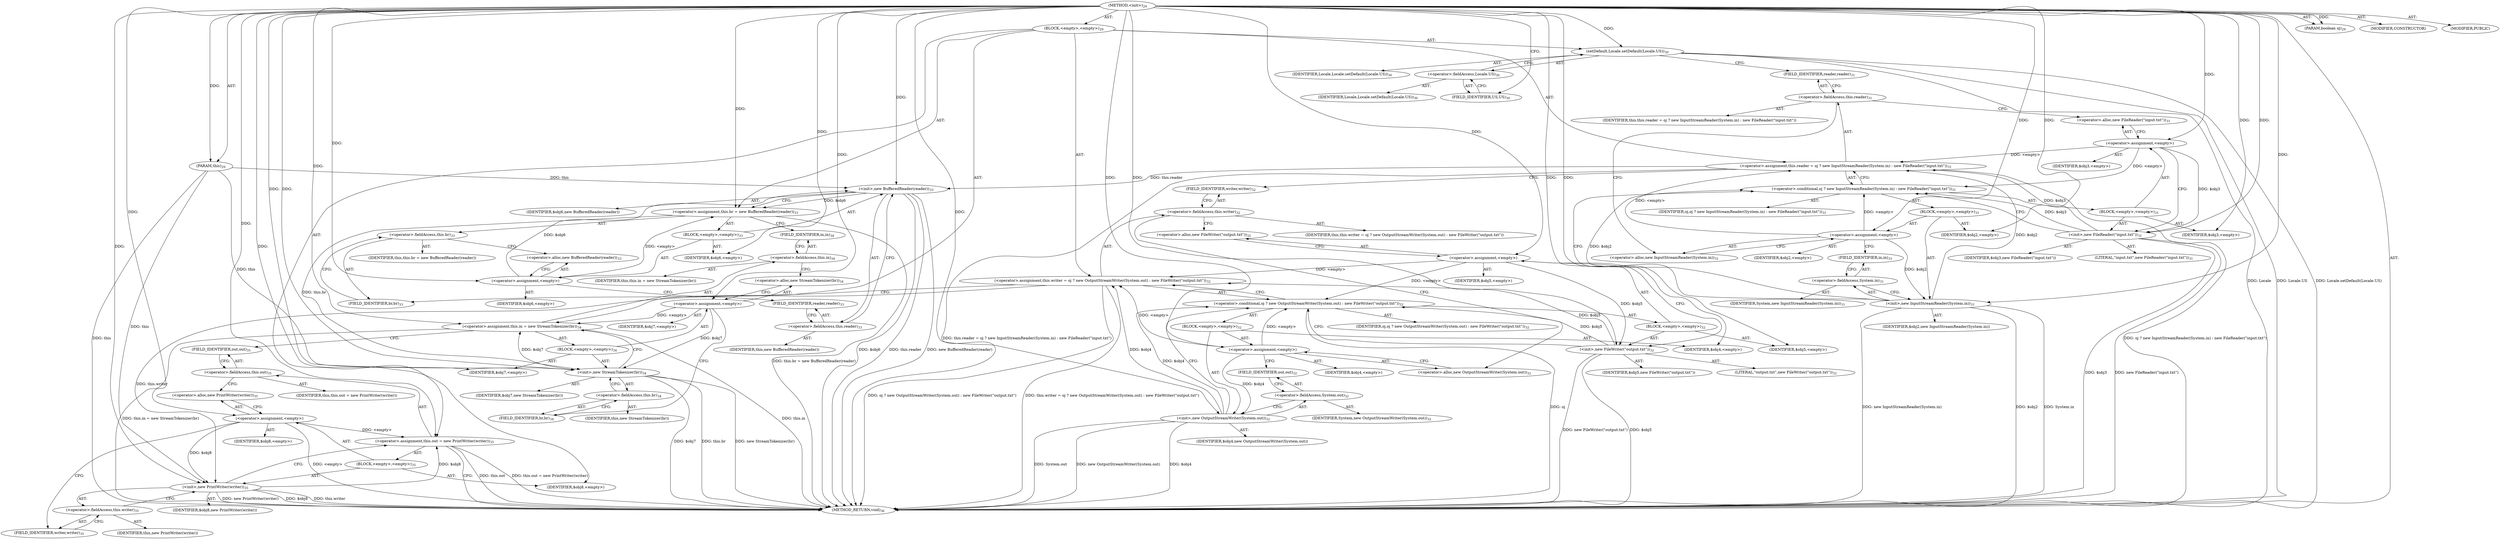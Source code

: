 digraph "&lt;init&gt;" {  
"173" [label = <(METHOD,&lt;init&gt;)<SUB>29</SUB>> ]
"174" [label = <(PARAM,this)<SUB>29</SUB>> ]
"175" [label = <(PARAM,boolean oj)<SUB>29</SUB>> ]
"176" [label = <(BLOCK,&lt;empty&gt;,&lt;empty&gt;)<SUB>29</SUB>> ]
"177" [label = <(setDefault,Locale.setDefault(Locale.US))<SUB>30</SUB>> ]
"178" [label = <(IDENTIFIER,Locale,Locale.setDefault(Locale.US))<SUB>30</SUB>> ]
"179" [label = <(&lt;operator&gt;.fieldAccess,Locale.US)<SUB>30</SUB>> ]
"180" [label = <(IDENTIFIER,Locale,Locale.setDefault(Locale.US))<SUB>30</SUB>> ]
"181" [label = <(FIELD_IDENTIFIER,US,US)<SUB>30</SUB>> ]
"182" [label = <(&lt;operator&gt;.assignment,this.reader = oj ? new InputStreamReader(System.in) : new FileReader(&quot;input.txt&quot;))<SUB>31</SUB>> ]
"183" [label = <(&lt;operator&gt;.fieldAccess,this.reader)<SUB>31</SUB>> ]
"184" [label = <(IDENTIFIER,this,this.reader = oj ? new InputStreamReader(System.in) : new FileReader(&quot;input.txt&quot;))> ]
"185" [label = <(FIELD_IDENTIFIER,reader,reader)<SUB>31</SUB>> ]
"186" [label = <(&lt;operator&gt;.conditional,oj ? new InputStreamReader(System.in) : new FileReader(&quot;input.txt&quot;))<SUB>31</SUB>> ]
"187" [label = <(IDENTIFIER,oj,oj ? new InputStreamReader(System.in) : new FileReader(&quot;input.txt&quot;))<SUB>31</SUB>> ]
"188" [label = <(BLOCK,&lt;empty&gt;,&lt;empty&gt;)<SUB>31</SUB>> ]
"189" [label = <(&lt;operator&gt;.assignment,&lt;empty&gt;)> ]
"190" [label = <(IDENTIFIER,$obj2,&lt;empty&gt;)> ]
"191" [label = <(&lt;operator&gt;.alloc,new InputStreamReader(System.in))<SUB>31</SUB>> ]
"192" [label = <(&lt;init&gt;,new InputStreamReader(System.in))<SUB>31</SUB>> ]
"193" [label = <(IDENTIFIER,$obj2,new InputStreamReader(System.in))> ]
"194" [label = <(&lt;operator&gt;.fieldAccess,System.in)<SUB>31</SUB>> ]
"195" [label = <(IDENTIFIER,System,new InputStreamReader(System.in))<SUB>31</SUB>> ]
"196" [label = <(FIELD_IDENTIFIER,in,in)<SUB>31</SUB>> ]
"197" [label = <(IDENTIFIER,$obj2,&lt;empty&gt;)> ]
"198" [label = <(BLOCK,&lt;empty&gt;,&lt;empty&gt;)<SUB>31</SUB>> ]
"199" [label = <(&lt;operator&gt;.assignment,&lt;empty&gt;)> ]
"200" [label = <(IDENTIFIER,$obj3,&lt;empty&gt;)> ]
"201" [label = <(&lt;operator&gt;.alloc,new FileReader(&quot;input.txt&quot;))<SUB>31</SUB>> ]
"202" [label = <(&lt;init&gt;,new FileReader(&quot;input.txt&quot;))<SUB>31</SUB>> ]
"203" [label = <(IDENTIFIER,$obj3,new FileReader(&quot;input.txt&quot;))> ]
"204" [label = <(LITERAL,&quot;input.txt&quot;,new FileReader(&quot;input.txt&quot;))<SUB>31</SUB>> ]
"205" [label = <(IDENTIFIER,$obj3,&lt;empty&gt;)> ]
"206" [label = <(&lt;operator&gt;.assignment,this.writer = oj ? new OutputStreamWriter(System.out) : new FileWriter(&quot;output.txt&quot;))<SUB>32</SUB>> ]
"207" [label = <(&lt;operator&gt;.fieldAccess,this.writer)<SUB>32</SUB>> ]
"208" [label = <(IDENTIFIER,this,this.writer = oj ? new OutputStreamWriter(System.out) : new FileWriter(&quot;output.txt&quot;))> ]
"209" [label = <(FIELD_IDENTIFIER,writer,writer)<SUB>32</SUB>> ]
"210" [label = <(&lt;operator&gt;.conditional,oj ? new OutputStreamWriter(System.out) : new FileWriter(&quot;output.txt&quot;))<SUB>32</SUB>> ]
"211" [label = <(IDENTIFIER,oj,oj ? new OutputStreamWriter(System.out) : new FileWriter(&quot;output.txt&quot;))<SUB>32</SUB>> ]
"212" [label = <(BLOCK,&lt;empty&gt;,&lt;empty&gt;)<SUB>32</SUB>> ]
"213" [label = <(&lt;operator&gt;.assignment,&lt;empty&gt;)> ]
"214" [label = <(IDENTIFIER,$obj4,&lt;empty&gt;)> ]
"215" [label = <(&lt;operator&gt;.alloc,new OutputStreamWriter(System.out))<SUB>32</SUB>> ]
"216" [label = <(&lt;init&gt;,new OutputStreamWriter(System.out))<SUB>32</SUB>> ]
"217" [label = <(IDENTIFIER,$obj4,new OutputStreamWriter(System.out))> ]
"218" [label = <(&lt;operator&gt;.fieldAccess,System.out)<SUB>32</SUB>> ]
"219" [label = <(IDENTIFIER,System,new OutputStreamWriter(System.out))<SUB>32</SUB>> ]
"220" [label = <(FIELD_IDENTIFIER,out,out)<SUB>32</SUB>> ]
"221" [label = <(IDENTIFIER,$obj4,&lt;empty&gt;)> ]
"222" [label = <(BLOCK,&lt;empty&gt;,&lt;empty&gt;)<SUB>32</SUB>> ]
"223" [label = <(&lt;operator&gt;.assignment,&lt;empty&gt;)> ]
"224" [label = <(IDENTIFIER,$obj5,&lt;empty&gt;)> ]
"225" [label = <(&lt;operator&gt;.alloc,new FileWriter(&quot;output.txt&quot;))<SUB>32</SUB>> ]
"226" [label = <(&lt;init&gt;,new FileWriter(&quot;output.txt&quot;))<SUB>32</SUB>> ]
"227" [label = <(IDENTIFIER,$obj5,new FileWriter(&quot;output.txt&quot;))> ]
"228" [label = <(LITERAL,&quot;output.txt&quot;,new FileWriter(&quot;output.txt&quot;))<SUB>32</SUB>> ]
"229" [label = <(IDENTIFIER,$obj5,&lt;empty&gt;)> ]
"230" [label = <(&lt;operator&gt;.assignment,this.br = new BufferedReader(reader))<SUB>33</SUB>> ]
"231" [label = <(&lt;operator&gt;.fieldAccess,this.br)<SUB>33</SUB>> ]
"232" [label = <(IDENTIFIER,this,this.br = new BufferedReader(reader))> ]
"233" [label = <(FIELD_IDENTIFIER,br,br)<SUB>33</SUB>> ]
"234" [label = <(BLOCK,&lt;empty&gt;,&lt;empty&gt;)<SUB>33</SUB>> ]
"235" [label = <(&lt;operator&gt;.assignment,&lt;empty&gt;)> ]
"236" [label = <(IDENTIFIER,$obj6,&lt;empty&gt;)> ]
"237" [label = <(&lt;operator&gt;.alloc,new BufferedReader(reader))<SUB>33</SUB>> ]
"238" [label = <(&lt;init&gt;,new BufferedReader(reader))<SUB>33</SUB>> ]
"239" [label = <(IDENTIFIER,$obj6,new BufferedReader(reader))> ]
"240" [label = <(&lt;operator&gt;.fieldAccess,this.reader)<SUB>33</SUB>> ]
"241" [label = <(IDENTIFIER,this,new BufferedReader(reader))> ]
"242" [label = <(FIELD_IDENTIFIER,reader,reader)<SUB>33</SUB>> ]
"243" [label = <(IDENTIFIER,$obj6,&lt;empty&gt;)> ]
"244" [label = <(&lt;operator&gt;.assignment,this.in = new StreamTokenizer(br))<SUB>34</SUB>> ]
"245" [label = <(&lt;operator&gt;.fieldAccess,this.in)<SUB>34</SUB>> ]
"246" [label = <(IDENTIFIER,this,this.in = new StreamTokenizer(br))> ]
"247" [label = <(FIELD_IDENTIFIER,in,in)<SUB>34</SUB>> ]
"248" [label = <(BLOCK,&lt;empty&gt;,&lt;empty&gt;)<SUB>34</SUB>> ]
"249" [label = <(&lt;operator&gt;.assignment,&lt;empty&gt;)> ]
"250" [label = <(IDENTIFIER,$obj7,&lt;empty&gt;)> ]
"251" [label = <(&lt;operator&gt;.alloc,new StreamTokenizer(br))<SUB>34</SUB>> ]
"252" [label = <(&lt;init&gt;,new StreamTokenizer(br))<SUB>34</SUB>> ]
"253" [label = <(IDENTIFIER,$obj7,new StreamTokenizer(br))> ]
"254" [label = <(&lt;operator&gt;.fieldAccess,this.br)<SUB>34</SUB>> ]
"255" [label = <(IDENTIFIER,this,new StreamTokenizer(br))> ]
"256" [label = <(FIELD_IDENTIFIER,br,br)<SUB>34</SUB>> ]
"257" [label = <(IDENTIFIER,$obj7,&lt;empty&gt;)> ]
"258" [label = <(&lt;operator&gt;.assignment,this.out = new PrintWriter(writer))<SUB>35</SUB>> ]
"259" [label = <(&lt;operator&gt;.fieldAccess,this.out)<SUB>35</SUB>> ]
"260" [label = <(IDENTIFIER,this,this.out = new PrintWriter(writer))> ]
"261" [label = <(FIELD_IDENTIFIER,out,out)<SUB>35</SUB>> ]
"262" [label = <(BLOCK,&lt;empty&gt;,&lt;empty&gt;)<SUB>35</SUB>> ]
"263" [label = <(&lt;operator&gt;.assignment,&lt;empty&gt;)> ]
"264" [label = <(IDENTIFIER,$obj8,&lt;empty&gt;)> ]
"265" [label = <(&lt;operator&gt;.alloc,new PrintWriter(writer))<SUB>35</SUB>> ]
"266" [label = <(&lt;init&gt;,new PrintWriter(writer))<SUB>35</SUB>> ]
"267" [label = <(IDENTIFIER,$obj8,new PrintWriter(writer))> ]
"268" [label = <(&lt;operator&gt;.fieldAccess,this.writer)<SUB>35</SUB>> ]
"269" [label = <(IDENTIFIER,this,new PrintWriter(writer))> ]
"270" [label = <(FIELD_IDENTIFIER,writer,writer)<SUB>35</SUB>> ]
"271" [label = <(IDENTIFIER,$obj8,&lt;empty&gt;)> ]
"272" [label = <(MODIFIER,CONSTRUCTOR)> ]
"273" [label = <(MODIFIER,PUBLIC)> ]
"274" [label = <(METHOD_RETURN,void)<SUB>36</SUB>> ]
  "173" -> "174"  [ label = "AST: "] 
  "173" -> "175"  [ label = "AST: "] 
  "173" -> "176"  [ label = "AST: "] 
  "173" -> "272"  [ label = "AST: "] 
  "173" -> "273"  [ label = "AST: "] 
  "173" -> "274"  [ label = "AST: "] 
  "176" -> "177"  [ label = "AST: "] 
  "176" -> "182"  [ label = "AST: "] 
  "176" -> "206"  [ label = "AST: "] 
  "176" -> "230"  [ label = "AST: "] 
  "176" -> "244"  [ label = "AST: "] 
  "176" -> "258"  [ label = "AST: "] 
  "177" -> "178"  [ label = "AST: "] 
  "177" -> "179"  [ label = "AST: "] 
  "179" -> "180"  [ label = "AST: "] 
  "179" -> "181"  [ label = "AST: "] 
  "182" -> "183"  [ label = "AST: "] 
  "182" -> "186"  [ label = "AST: "] 
  "183" -> "184"  [ label = "AST: "] 
  "183" -> "185"  [ label = "AST: "] 
  "186" -> "187"  [ label = "AST: "] 
  "186" -> "188"  [ label = "AST: "] 
  "186" -> "198"  [ label = "AST: "] 
  "188" -> "189"  [ label = "AST: "] 
  "188" -> "192"  [ label = "AST: "] 
  "188" -> "197"  [ label = "AST: "] 
  "189" -> "190"  [ label = "AST: "] 
  "189" -> "191"  [ label = "AST: "] 
  "192" -> "193"  [ label = "AST: "] 
  "192" -> "194"  [ label = "AST: "] 
  "194" -> "195"  [ label = "AST: "] 
  "194" -> "196"  [ label = "AST: "] 
  "198" -> "199"  [ label = "AST: "] 
  "198" -> "202"  [ label = "AST: "] 
  "198" -> "205"  [ label = "AST: "] 
  "199" -> "200"  [ label = "AST: "] 
  "199" -> "201"  [ label = "AST: "] 
  "202" -> "203"  [ label = "AST: "] 
  "202" -> "204"  [ label = "AST: "] 
  "206" -> "207"  [ label = "AST: "] 
  "206" -> "210"  [ label = "AST: "] 
  "207" -> "208"  [ label = "AST: "] 
  "207" -> "209"  [ label = "AST: "] 
  "210" -> "211"  [ label = "AST: "] 
  "210" -> "212"  [ label = "AST: "] 
  "210" -> "222"  [ label = "AST: "] 
  "212" -> "213"  [ label = "AST: "] 
  "212" -> "216"  [ label = "AST: "] 
  "212" -> "221"  [ label = "AST: "] 
  "213" -> "214"  [ label = "AST: "] 
  "213" -> "215"  [ label = "AST: "] 
  "216" -> "217"  [ label = "AST: "] 
  "216" -> "218"  [ label = "AST: "] 
  "218" -> "219"  [ label = "AST: "] 
  "218" -> "220"  [ label = "AST: "] 
  "222" -> "223"  [ label = "AST: "] 
  "222" -> "226"  [ label = "AST: "] 
  "222" -> "229"  [ label = "AST: "] 
  "223" -> "224"  [ label = "AST: "] 
  "223" -> "225"  [ label = "AST: "] 
  "226" -> "227"  [ label = "AST: "] 
  "226" -> "228"  [ label = "AST: "] 
  "230" -> "231"  [ label = "AST: "] 
  "230" -> "234"  [ label = "AST: "] 
  "231" -> "232"  [ label = "AST: "] 
  "231" -> "233"  [ label = "AST: "] 
  "234" -> "235"  [ label = "AST: "] 
  "234" -> "238"  [ label = "AST: "] 
  "234" -> "243"  [ label = "AST: "] 
  "235" -> "236"  [ label = "AST: "] 
  "235" -> "237"  [ label = "AST: "] 
  "238" -> "239"  [ label = "AST: "] 
  "238" -> "240"  [ label = "AST: "] 
  "240" -> "241"  [ label = "AST: "] 
  "240" -> "242"  [ label = "AST: "] 
  "244" -> "245"  [ label = "AST: "] 
  "244" -> "248"  [ label = "AST: "] 
  "245" -> "246"  [ label = "AST: "] 
  "245" -> "247"  [ label = "AST: "] 
  "248" -> "249"  [ label = "AST: "] 
  "248" -> "252"  [ label = "AST: "] 
  "248" -> "257"  [ label = "AST: "] 
  "249" -> "250"  [ label = "AST: "] 
  "249" -> "251"  [ label = "AST: "] 
  "252" -> "253"  [ label = "AST: "] 
  "252" -> "254"  [ label = "AST: "] 
  "254" -> "255"  [ label = "AST: "] 
  "254" -> "256"  [ label = "AST: "] 
  "258" -> "259"  [ label = "AST: "] 
  "258" -> "262"  [ label = "AST: "] 
  "259" -> "260"  [ label = "AST: "] 
  "259" -> "261"  [ label = "AST: "] 
  "262" -> "263"  [ label = "AST: "] 
  "262" -> "266"  [ label = "AST: "] 
  "262" -> "271"  [ label = "AST: "] 
  "263" -> "264"  [ label = "AST: "] 
  "263" -> "265"  [ label = "AST: "] 
  "266" -> "267"  [ label = "AST: "] 
  "266" -> "268"  [ label = "AST: "] 
  "268" -> "269"  [ label = "AST: "] 
  "268" -> "270"  [ label = "AST: "] 
  "177" -> "185"  [ label = "CFG: "] 
  "182" -> "209"  [ label = "CFG: "] 
  "206" -> "233"  [ label = "CFG: "] 
  "230" -> "247"  [ label = "CFG: "] 
  "244" -> "261"  [ label = "CFG: "] 
  "258" -> "274"  [ label = "CFG: "] 
  "179" -> "177"  [ label = "CFG: "] 
  "183" -> "191"  [ label = "CFG: "] 
  "183" -> "201"  [ label = "CFG: "] 
  "186" -> "182"  [ label = "CFG: "] 
  "207" -> "215"  [ label = "CFG: "] 
  "207" -> "225"  [ label = "CFG: "] 
  "210" -> "206"  [ label = "CFG: "] 
  "231" -> "237"  [ label = "CFG: "] 
  "245" -> "251"  [ label = "CFG: "] 
  "259" -> "265"  [ label = "CFG: "] 
  "181" -> "179"  [ label = "CFG: "] 
  "185" -> "183"  [ label = "CFG: "] 
  "209" -> "207"  [ label = "CFG: "] 
  "233" -> "231"  [ label = "CFG: "] 
  "235" -> "242"  [ label = "CFG: "] 
  "238" -> "230"  [ label = "CFG: "] 
  "247" -> "245"  [ label = "CFG: "] 
  "249" -> "256"  [ label = "CFG: "] 
  "252" -> "244"  [ label = "CFG: "] 
  "261" -> "259"  [ label = "CFG: "] 
  "263" -> "270"  [ label = "CFG: "] 
  "266" -> "258"  [ label = "CFG: "] 
  "189" -> "196"  [ label = "CFG: "] 
  "192" -> "186"  [ label = "CFG: "] 
  "199" -> "202"  [ label = "CFG: "] 
  "202" -> "186"  [ label = "CFG: "] 
  "213" -> "220"  [ label = "CFG: "] 
  "216" -> "210"  [ label = "CFG: "] 
  "223" -> "226"  [ label = "CFG: "] 
  "226" -> "210"  [ label = "CFG: "] 
  "237" -> "235"  [ label = "CFG: "] 
  "240" -> "238"  [ label = "CFG: "] 
  "251" -> "249"  [ label = "CFG: "] 
  "254" -> "252"  [ label = "CFG: "] 
  "265" -> "263"  [ label = "CFG: "] 
  "268" -> "266"  [ label = "CFG: "] 
  "191" -> "189"  [ label = "CFG: "] 
  "194" -> "192"  [ label = "CFG: "] 
  "201" -> "199"  [ label = "CFG: "] 
  "215" -> "213"  [ label = "CFG: "] 
  "218" -> "216"  [ label = "CFG: "] 
  "225" -> "223"  [ label = "CFG: "] 
  "242" -> "240"  [ label = "CFG: "] 
  "256" -> "254"  [ label = "CFG: "] 
  "270" -> "268"  [ label = "CFG: "] 
  "196" -> "194"  [ label = "CFG: "] 
  "220" -> "218"  [ label = "CFG: "] 
  "173" -> "181"  [ label = "CFG: "] 
  "174" -> "274"  [ label = "DDG: this"] 
  "177" -> "274"  [ label = "DDG: Locale"] 
  "177" -> "274"  [ label = "DDG: Locale.US"] 
  "177" -> "274"  [ label = "DDG: Locale.setDefault(Locale.US)"] 
  "202" -> "274"  [ label = "DDG: $obj3"] 
  "202" -> "274"  [ label = "DDG: new FileReader(&quot;input.txt&quot;)"] 
  "192" -> "274"  [ label = "DDG: $obj2"] 
  "192" -> "274"  [ label = "DDG: System.in"] 
  "192" -> "274"  [ label = "DDG: new InputStreamReader(System.in)"] 
  "182" -> "274"  [ label = "DDG: oj ? new InputStreamReader(System.in) : new FileReader(&quot;input.txt&quot;)"] 
  "182" -> "274"  [ label = "DDG: this.reader = oj ? new InputStreamReader(System.in) : new FileReader(&quot;input.txt&quot;)"] 
  "210" -> "274"  [ label = "DDG: oj"] 
  "226" -> "274"  [ label = "DDG: $obj5"] 
  "226" -> "274"  [ label = "DDG: new FileWriter(&quot;output.txt&quot;)"] 
  "216" -> "274"  [ label = "DDG: $obj4"] 
  "216" -> "274"  [ label = "DDG: System.out"] 
  "216" -> "274"  [ label = "DDG: new OutputStreamWriter(System.out)"] 
  "206" -> "274"  [ label = "DDG: oj ? new OutputStreamWriter(System.out) : new FileWriter(&quot;output.txt&quot;)"] 
  "206" -> "274"  [ label = "DDG: this.writer = oj ? new OutputStreamWriter(System.out) : new FileWriter(&quot;output.txt&quot;)"] 
  "238" -> "274"  [ label = "DDG: $obj6"] 
  "238" -> "274"  [ label = "DDG: this.reader"] 
  "238" -> "274"  [ label = "DDG: new BufferedReader(reader)"] 
  "230" -> "274"  [ label = "DDG: this.br = new BufferedReader(reader)"] 
  "244" -> "274"  [ label = "DDG: this.in"] 
  "252" -> "274"  [ label = "DDG: $obj7"] 
  "252" -> "274"  [ label = "DDG: this.br"] 
  "252" -> "274"  [ label = "DDG: new StreamTokenizer(br)"] 
  "244" -> "274"  [ label = "DDG: this.in = new StreamTokenizer(br)"] 
  "258" -> "274"  [ label = "DDG: this.out"] 
  "263" -> "274"  [ label = "DDG: &lt;empty&gt;"] 
  "266" -> "274"  [ label = "DDG: $obj8"] 
  "266" -> "274"  [ label = "DDG: this.writer"] 
  "266" -> "274"  [ label = "DDG: new PrintWriter(writer)"] 
  "258" -> "274"  [ label = "DDG: this.out = new PrintWriter(writer)"] 
  "173" -> "174"  [ label = "DDG: "] 
  "173" -> "175"  [ label = "DDG: "] 
  "199" -> "182"  [ label = "DDG: &lt;empty&gt;"] 
  "189" -> "182"  [ label = "DDG: &lt;empty&gt;"] 
  "192" -> "182"  [ label = "DDG: $obj2"] 
  "202" -> "182"  [ label = "DDG: $obj3"] 
  "223" -> "206"  [ label = "DDG: &lt;empty&gt;"] 
  "213" -> "206"  [ label = "DDG: &lt;empty&gt;"] 
  "216" -> "206"  [ label = "DDG: $obj4"] 
  "226" -> "206"  [ label = "DDG: $obj5"] 
  "235" -> "230"  [ label = "DDG: &lt;empty&gt;"] 
  "238" -> "230"  [ label = "DDG: $obj6"] 
  "173" -> "230"  [ label = "DDG: "] 
  "249" -> "244"  [ label = "DDG: &lt;empty&gt;"] 
  "252" -> "244"  [ label = "DDG: $obj7"] 
  "173" -> "244"  [ label = "DDG: "] 
  "263" -> "258"  [ label = "DDG: &lt;empty&gt;"] 
  "266" -> "258"  [ label = "DDG: $obj8"] 
  "173" -> "258"  [ label = "DDG: "] 
  "173" -> "177"  [ label = "DDG: "] 
  "199" -> "186"  [ label = "DDG: &lt;empty&gt;"] 
  "189" -> "186"  [ label = "DDG: &lt;empty&gt;"] 
  "192" -> "186"  [ label = "DDG: $obj2"] 
  "202" -> "186"  [ label = "DDG: $obj3"] 
  "223" -> "210"  [ label = "DDG: &lt;empty&gt;"] 
  "213" -> "210"  [ label = "DDG: &lt;empty&gt;"] 
  "216" -> "210"  [ label = "DDG: $obj4"] 
  "226" -> "210"  [ label = "DDG: $obj5"] 
  "173" -> "235"  [ label = "DDG: "] 
  "173" -> "243"  [ label = "DDG: "] 
  "173" -> "249"  [ label = "DDG: "] 
  "173" -> "257"  [ label = "DDG: "] 
  "173" -> "263"  [ label = "DDG: "] 
  "173" -> "271"  [ label = "DDG: "] 
  "173" -> "189"  [ label = "DDG: "] 
  "173" -> "197"  [ label = "DDG: "] 
  "173" -> "199"  [ label = "DDG: "] 
  "173" -> "205"  [ label = "DDG: "] 
  "173" -> "213"  [ label = "DDG: "] 
  "173" -> "221"  [ label = "DDG: "] 
  "173" -> "223"  [ label = "DDG: "] 
  "173" -> "229"  [ label = "DDG: "] 
  "235" -> "238"  [ label = "DDG: $obj6"] 
  "173" -> "238"  [ label = "DDG: "] 
  "174" -> "238"  [ label = "DDG: this"] 
  "182" -> "238"  [ label = "DDG: this.reader"] 
  "249" -> "252"  [ label = "DDG: $obj7"] 
  "173" -> "252"  [ label = "DDG: "] 
  "174" -> "252"  [ label = "DDG: this"] 
  "230" -> "252"  [ label = "DDG: this.br"] 
  "263" -> "266"  [ label = "DDG: $obj8"] 
  "173" -> "266"  [ label = "DDG: "] 
  "174" -> "266"  [ label = "DDG: this"] 
  "206" -> "266"  [ label = "DDG: this.writer"] 
  "189" -> "192"  [ label = "DDG: $obj2"] 
  "173" -> "192"  [ label = "DDG: "] 
  "199" -> "202"  [ label = "DDG: $obj3"] 
  "173" -> "202"  [ label = "DDG: "] 
  "213" -> "216"  [ label = "DDG: $obj4"] 
  "173" -> "216"  [ label = "DDG: "] 
  "223" -> "226"  [ label = "DDG: $obj5"] 
  "173" -> "226"  [ label = "DDG: "] 
}
